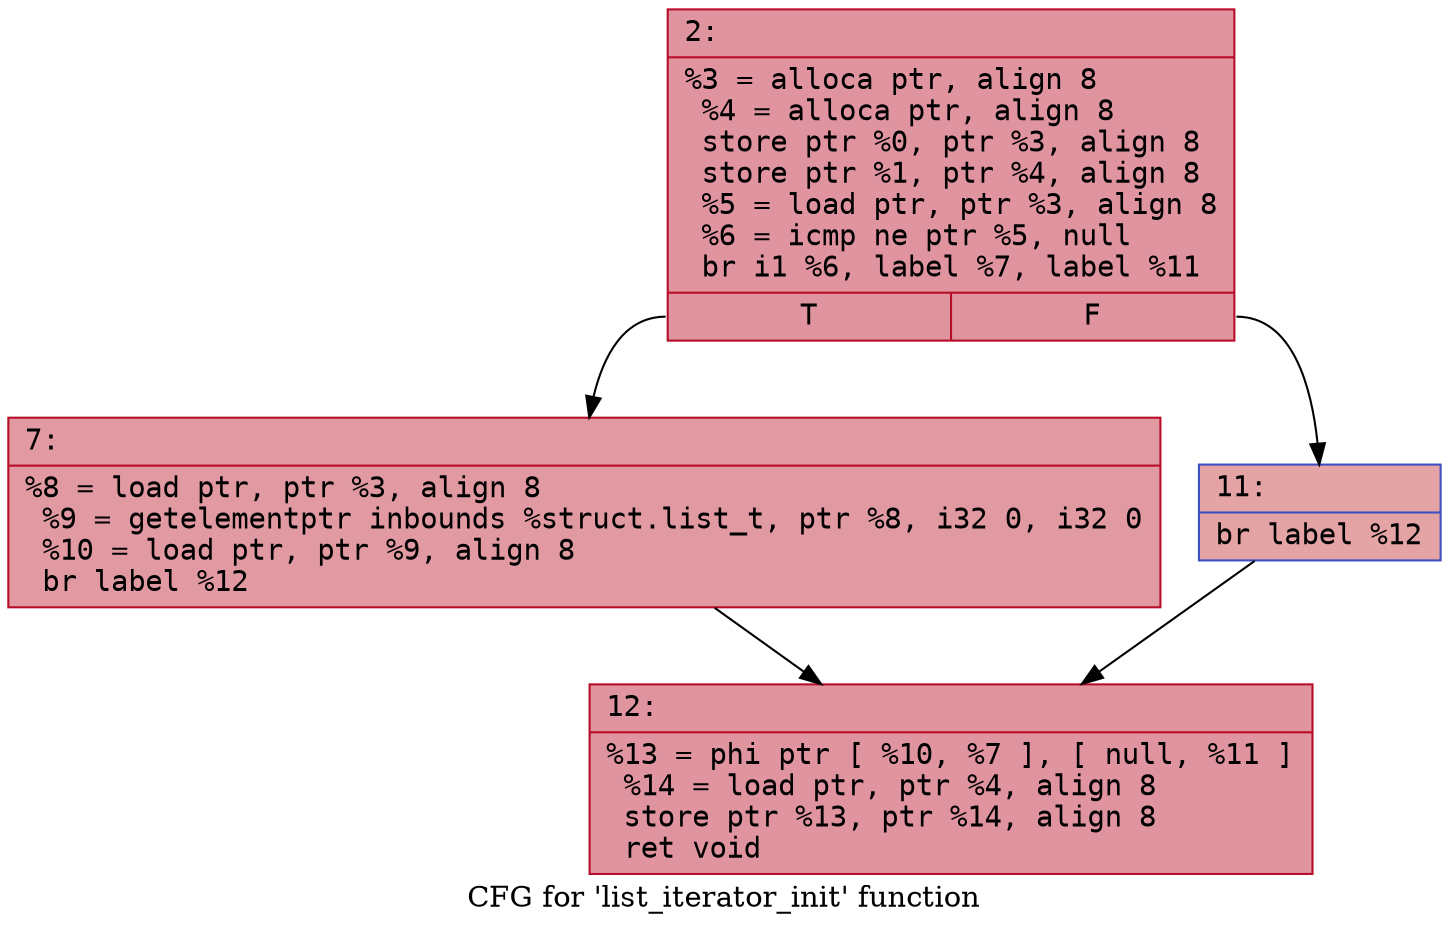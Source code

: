 digraph "CFG for 'list_iterator_init' function" {
	label="CFG for 'list_iterator_init' function";

	Node0x60000202c3c0 [shape=record,color="#b70d28ff", style=filled, fillcolor="#b70d2870" fontname="Courier",label="{2:\l|  %3 = alloca ptr, align 8\l  %4 = alloca ptr, align 8\l  store ptr %0, ptr %3, align 8\l  store ptr %1, ptr %4, align 8\l  %5 = load ptr, ptr %3, align 8\l  %6 = icmp ne ptr %5, null\l  br i1 %6, label %7, label %11\l|{<s0>T|<s1>F}}"];
	Node0x60000202c3c0:s0 -> Node0x60000202c410[tooltip="2 -> 7\nProbability 62.50%" ];
	Node0x60000202c3c0:s1 -> Node0x60000202c460[tooltip="2 -> 11\nProbability 37.50%" ];
	Node0x60000202c410 [shape=record,color="#b70d28ff", style=filled, fillcolor="#bb1b2c70" fontname="Courier",label="{7:\l|  %8 = load ptr, ptr %3, align 8\l  %9 = getelementptr inbounds %struct.list_t, ptr %8, i32 0, i32 0\l  %10 = load ptr, ptr %9, align 8\l  br label %12\l}"];
	Node0x60000202c410 -> Node0x60000202c4b0[tooltip="7 -> 12\nProbability 100.00%" ];
	Node0x60000202c460 [shape=record,color="#3d50c3ff", style=filled, fillcolor="#c32e3170" fontname="Courier",label="{11:\l|  br label %12\l}"];
	Node0x60000202c460 -> Node0x60000202c4b0[tooltip="11 -> 12\nProbability 100.00%" ];
	Node0x60000202c4b0 [shape=record,color="#b70d28ff", style=filled, fillcolor="#b70d2870" fontname="Courier",label="{12:\l|  %13 = phi ptr [ %10, %7 ], [ null, %11 ]\l  %14 = load ptr, ptr %4, align 8\l  store ptr %13, ptr %14, align 8\l  ret void\l}"];
}
